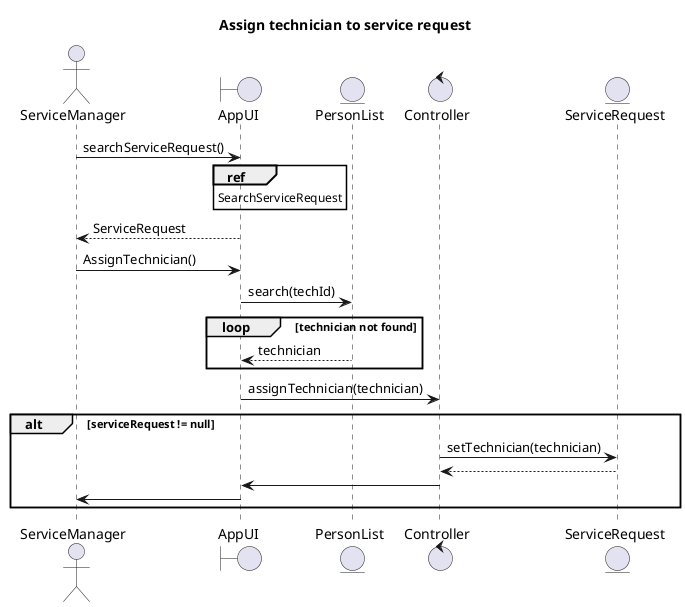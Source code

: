 @startuml
title Assign technician to service request
Actor ServiceManager
Boundary AppUI
Entity PersonList
Control Controller
Entity ServiceRequest

ServiceManager -> AppUI : searchServiceRequest()
ref over AppUI : SearchServiceRequest
AppUI --> ServiceManager : ServiceRequest

ServiceManager -> AppUI: AssignTechnician()
AppUI -> PersonList : search(techId)
loop technician not found
    PersonList --> AppUI : technician
end
AppUI -> Controller : assignTechnician(technician)
alt serviceRequest != null
    Controller -> ServiceRequest : setTechnician(technician)
    ServiceRequest --> Controller
    Controller -> AppUI
    AppUI -> ServiceManager
end
@enduml
